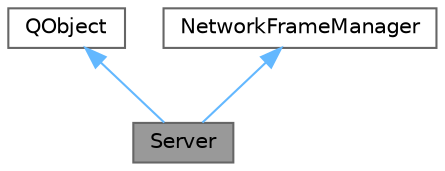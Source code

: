 digraph "Server"
{
 // LATEX_PDF_SIZE
  bgcolor="transparent";
  edge [fontname=Helvetica,fontsize=10,labelfontname=Helvetica,labelfontsize=10];
  node [fontname=Helvetica,fontsize=10,shape=box,height=0.2,width=0.4];
  Node1 [id="Node000001",label="Server",height=0.2,width=0.4,color="gray40", fillcolor="grey60", style="filled", fontcolor="black",tooltip="HTTP服务器主类，管理数据库、路由及请求处理"];
  Node2 -> Node1 [id="edge1_Node000001_Node000002",dir="back",color="steelblue1",style="solid",tooltip=" "];
  Node2 [id="Node000002",label="QObject",height=0.2,width=0.4,color="gray40", fillcolor="white", style="filled",tooltip=" "];
  Node3 -> Node1 [id="edge2_Node000001_Node000003",dir="back",color="steelblue1",style="solid",tooltip=" "];
  Node3 [id="Node000003",label="NetworkFrameManager",height=0.2,width=0.4,color="gray40", fillcolor="white", style="filled",URL="$class_network_frame_manager.html",tooltip=" "];
}
